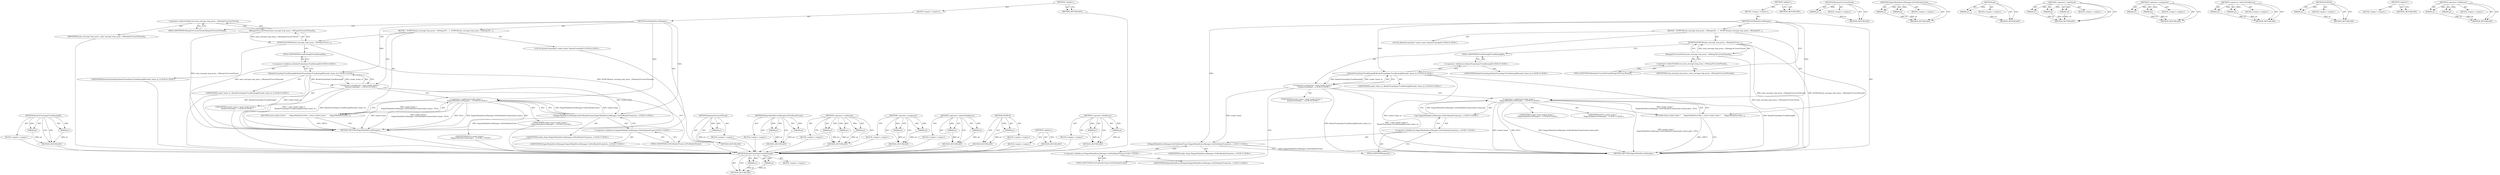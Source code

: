 digraph "&lt;operator&gt;.fieldAccess" {
vulnerable_69 [label=<(METHOD,RenderFrameImpl.FromRoutingID)>];
vulnerable_70 [label=<(PARAM,p1)>];
vulnerable_71 [label=<(PARAM,p2)>];
vulnerable_72 [label=<(BLOCK,&lt;empty&gt;,&lt;empty&gt;)>];
vulnerable_73 [label=<(METHOD_RETURN,ANY)>];
vulnerable_6 [label=<(METHOD,&lt;global&gt;)<SUB>1</SUB>>];
vulnerable_7 [label=<(BLOCK,&lt;empty&gt;,&lt;empty&gt;)<SUB>1</SUB>>];
vulnerable_8 [label=<(METHOD,GetMediaDeviceManager)<SUB>1</SUB>>];
vulnerable_9 [label=<(BLOCK,{
  DCHECK(main_message_loop_proxy_-&gt;BelongsToC...,{
  DCHECK(main_message_loop_proxy_-&gt;BelongsToC...)<SUB>1</SUB>>];
vulnerable_10 [label=<(DCHECK,DCHECK(main_message_loop_proxy_-&gt;BelongsToCurre...)<SUB>2</SUB>>];
vulnerable_11 [label=<(BelongsToCurrentThread,main_message_loop_proxy_-&gt;BelongsToCurrentThread())<SUB>2</SUB>>];
vulnerable_12 [label=<(&lt;operator&gt;.indirectFieldAccess,main_message_loop_proxy_-&gt;BelongsToCurrentThread)<SUB>2</SUB>>];
vulnerable_13 [label=<(IDENTIFIER,main_message_loop_proxy_,main_message_loop_proxy_-&gt;BelongsToCurrentThread())<SUB>2</SUB>>];
vulnerable_14 [label=<(FIELD_IDENTIFIER,BelongsToCurrentThread,BelongsToCurrentThread)<SUB>2</SUB>>];
vulnerable_15 [label="<(LOCAL,RenderFrameImpl* render_frame: RenderFrameImpl*)<SUB>4</SUB>>"];
vulnerable_16 [label="<(&lt;operator&gt;.assignment,* const render_frame =
       RenderFrameImpl::...)<SUB>4</SUB>>"];
vulnerable_17 [label="<(IDENTIFIER,render_frame,* const render_frame =
       RenderFrameImpl::...)<SUB>4</SUB>>"];
vulnerable_18 [label="<(RenderFrameImpl.FromRoutingID,RenderFrameImpl::FromRoutingID(render_frame_id_))<SUB>5</SUB>>"];
vulnerable_19 [label="<(&lt;operator&gt;.fieldAccess,RenderFrameImpl::FromRoutingID)<SUB>5</SUB>>"];
vulnerable_20 [label="<(IDENTIFIER,RenderFrameImpl,RenderFrameImpl::FromRoutingID(render_frame_id_))<SUB>5</SUB>>"];
vulnerable_21 [label=<(FIELD_IDENTIFIER,FromRoutingID,FromRoutingID)<SUB>5</SUB>>];
vulnerable_22 [label="<(IDENTIFIER,render_frame_id_,RenderFrameImpl::FromRoutingID(render_frame_id_))<SUB>5</SUB>>"];
vulnerable_23 [label=<(RETURN,return render_frame ?
      PepperMediaDeviceMa...,return render_frame ?
      PepperMediaDeviceMa...)<SUB>6</SUB>>];
vulnerable_24 [label="<(&lt;operator&gt;.conditional,render_frame ?
      PepperMediaDeviceManager::...)<SUB>6</SUB>>"];
vulnerable_25 [label="<(IDENTIFIER,render_frame,render_frame ?
      PepperMediaDeviceManager::...)<SUB>6</SUB>>"];
vulnerable_26 [label="<(PepperMediaDeviceManager.GetForRenderFrame,PepperMediaDeviceManager::GetForRenderFrame(ren...)<SUB>7</SUB>>"];
vulnerable_27 [label="<(&lt;operator&gt;.fieldAccess,PepperMediaDeviceManager::GetForRenderFrame)<SUB>7</SUB>>"];
vulnerable_28 [label="<(IDENTIFIER,PepperMediaDeviceManager,PepperMediaDeviceManager::GetForRenderFrame(ren...)<SUB>7</SUB>>"];
vulnerable_29 [label=<(FIELD_IDENTIFIER,GetForRenderFrame,GetForRenderFrame)<SUB>7</SUB>>];
vulnerable_30 [label="<(IDENTIFIER,render_frame,PepperMediaDeviceManager::GetForRenderFrame(ren...)<SUB>7</SUB>>"];
vulnerable_31 [label="<(IDENTIFIER,NULL,render_frame ?
      PepperMediaDeviceManager::...)<SUB>7</SUB>>"];
vulnerable_32 [label=<(METHOD_RETURN,PepperMediaDeviceManager)<SUB>1</SUB>>];
vulnerable_34 [label=<(METHOD_RETURN,ANY)<SUB>1</SUB>>];
vulnerable_55 [label=<(METHOD,BelongsToCurrentThread)>];
vulnerable_56 [label=<(PARAM,p1)>];
vulnerable_57 [label=<(BLOCK,&lt;empty&gt;,&lt;empty&gt;)>];
vulnerable_58 [label=<(METHOD_RETURN,ANY)>];
vulnerable_85 [label=<(METHOD,PepperMediaDeviceManager.GetForRenderFrame)>];
vulnerable_86 [label=<(PARAM,p1)>];
vulnerable_87 [label=<(PARAM,p2)>];
vulnerable_88 [label=<(BLOCK,&lt;empty&gt;,&lt;empty&gt;)>];
vulnerable_89 [label=<(METHOD_RETURN,ANY)>];
vulnerable_79 [label=<(METHOD,&lt;operator&gt;.conditional)>];
vulnerable_80 [label=<(PARAM,p1)>];
vulnerable_81 [label=<(PARAM,p2)>];
vulnerable_82 [label=<(PARAM,p3)>];
vulnerable_83 [label=<(BLOCK,&lt;empty&gt;,&lt;empty&gt;)>];
vulnerable_84 [label=<(METHOD_RETURN,ANY)>];
vulnerable_64 [label=<(METHOD,&lt;operator&gt;.assignment)>];
vulnerable_65 [label=<(PARAM,p1)>];
vulnerable_66 [label=<(PARAM,p2)>];
vulnerable_67 [label=<(BLOCK,&lt;empty&gt;,&lt;empty&gt;)>];
vulnerable_68 [label=<(METHOD_RETURN,ANY)>];
vulnerable_59 [label=<(METHOD,&lt;operator&gt;.indirectFieldAccess)>];
vulnerable_60 [label=<(PARAM,p1)>];
vulnerable_61 [label=<(PARAM,p2)>];
vulnerable_62 [label=<(BLOCK,&lt;empty&gt;,&lt;empty&gt;)>];
vulnerable_63 [label=<(METHOD_RETURN,ANY)>];
vulnerable_51 [label=<(METHOD,DCHECK)>];
vulnerable_52 [label=<(PARAM,p1)>];
vulnerable_53 [label=<(BLOCK,&lt;empty&gt;,&lt;empty&gt;)>];
vulnerable_54 [label=<(METHOD_RETURN,ANY)>];
vulnerable_45 [label=<(METHOD,&lt;global&gt;)<SUB>1</SUB>>];
vulnerable_46 [label=<(BLOCK,&lt;empty&gt;,&lt;empty&gt;)>];
vulnerable_47 [label=<(METHOD_RETURN,ANY)>];
vulnerable_74 [label=<(METHOD,&lt;operator&gt;.fieldAccess)>];
vulnerable_75 [label=<(PARAM,p1)>];
vulnerable_76 [label=<(PARAM,p2)>];
vulnerable_77 [label=<(BLOCK,&lt;empty&gt;,&lt;empty&gt;)>];
vulnerable_78 [label=<(METHOD_RETURN,ANY)>];
fixed_72 [label=<(METHOD,RenderFrameImpl.FromRoutingID)>];
fixed_73 [label=<(PARAM,p1)>];
fixed_74 [label=<(PARAM,p2)>];
fixed_75 [label=<(BLOCK,&lt;empty&gt;,&lt;empty&gt;)>];
fixed_76 [label=<(METHOD_RETURN,ANY)>];
fixed_6 [label=<(METHOD,&lt;global&gt;)<SUB>1</SUB>>];
fixed_7 [label=<(BLOCK,&lt;empty&gt;,&lt;empty&gt;)<SUB>1</SUB>>];
fixed_8 [label=<(METHOD,GetMediaDeviceManager)<SUB>1</SUB>>];
fixed_9 [label=<(BLOCK,{
  DCHECK(main_message_loop_proxy_-&gt;BelongsToC...,{
  DCHECK(main_message_loop_proxy_-&gt;BelongsToC...)<SUB>1</SUB>>];
fixed_10 [label=<(DCHECK,DCHECK(main_message_loop_proxy_-&gt;BelongsToCurre...)<SUB>2</SUB>>];
fixed_11 [label=<(BelongsToCurrentThread,main_message_loop_proxy_-&gt;BelongsToCurrentThread())<SUB>2</SUB>>];
fixed_12 [label=<(&lt;operator&gt;.indirectFieldAccess,main_message_loop_proxy_-&gt;BelongsToCurrentThread)<SUB>2</SUB>>];
fixed_13 [label=<(IDENTIFIER,main_message_loop_proxy_,main_message_loop_proxy_-&gt;BelongsToCurrentThread())<SUB>2</SUB>>];
fixed_14 [label=<(FIELD_IDENTIFIER,BelongsToCurrentThread,BelongsToCurrentThread)<SUB>2</SUB>>];
fixed_15 [label="<(LOCAL,RenderFrameImpl* render_frame: RenderFrameImpl*)<SUB>4</SUB>>"];
fixed_16 [label="<(&lt;operator&gt;.assignment,* const render_frame =
       RenderFrameImpl::...)<SUB>4</SUB>>"];
fixed_17 [label="<(IDENTIFIER,render_frame,* const render_frame =
       RenderFrameImpl::...)<SUB>4</SUB>>"];
fixed_18 [label="<(RenderFrameImpl.FromRoutingID,RenderFrameImpl::FromRoutingID(render_frame_id_))<SUB>5</SUB>>"];
fixed_19 [label="<(&lt;operator&gt;.fieldAccess,RenderFrameImpl::FromRoutingID)<SUB>5</SUB>>"];
fixed_20 [label="<(IDENTIFIER,RenderFrameImpl,RenderFrameImpl::FromRoutingID(render_frame_id_))<SUB>5</SUB>>"];
fixed_21 [label=<(FIELD_IDENTIFIER,FromRoutingID,FromRoutingID)<SUB>5</SUB>>];
fixed_22 [label="<(IDENTIFIER,render_frame_id_,RenderFrameImpl::FromRoutingID(render_frame_id_))<SUB>5</SUB>>"];
fixed_23 [label=<(RETURN,return render_frame ?
      PepperMediaDeviceMa...,return render_frame ?
      PepperMediaDeviceMa...)<SUB>6</SUB>>];
fixed_24 [label="<(&lt;operator&gt;.conditional,render_frame ?
      PepperMediaDeviceManager::...)<SUB>6</SUB>>"];
fixed_25 [label="<(IDENTIFIER,render_frame,render_frame ?
      PepperMediaDeviceManager::...)<SUB>6</SUB>>"];
fixed_26 [label="<(get,PepperMediaDeviceManager::GetForRenderFrame(ren...)<SUB>7</SUB>>"];
fixed_27 [label="<(&lt;operator&gt;.fieldAccess,PepperMediaDeviceManager::GetForRenderFrame(ren...)<SUB>7</SUB>>"];
fixed_28 [label="<(PepperMediaDeviceManager.GetForRenderFrame,PepperMediaDeviceManager::GetForRenderFrame(ren...)<SUB>7</SUB>>"];
fixed_29 [label="<(&lt;operator&gt;.fieldAccess,PepperMediaDeviceManager::GetForRenderFrame)<SUB>7</SUB>>"];
fixed_30 [label="<(IDENTIFIER,PepperMediaDeviceManager,PepperMediaDeviceManager::GetForRenderFrame(ren...)<SUB>7</SUB>>"];
fixed_31 [label=<(FIELD_IDENTIFIER,GetForRenderFrame,GetForRenderFrame)<SUB>7</SUB>>];
fixed_32 [label="<(IDENTIFIER,render_frame,PepperMediaDeviceManager::GetForRenderFrame(ren...)<SUB>7</SUB>>"];
fixed_33 [label=<(FIELD_IDENTIFIER,get,get)<SUB>7</SUB>>];
fixed_34 [label="<(IDENTIFIER,NULL,render_frame ?
      PepperMediaDeviceManager::...)<SUB>7</SUB>>"];
fixed_35 [label=<(METHOD_RETURN,PepperMediaDeviceManager)<SUB>1</SUB>>];
fixed_37 [label=<(METHOD_RETURN,ANY)<SUB>1</SUB>>];
fixed_58 [label=<(METHOD,BelongsToCurrentThread)>];
fixed_59 [label=<(PARAM,p1)>];
fixed_60 [label=<(BLOCK,&lt;empty&gt;,&lt;empty&gt;)>];
fixed_61 [label=<(METHOD_RETURN,ANY)>];
fixed_92 [label=<(METHOD,PepperMediaDeviceManager.GetForRenderFrame)>];
fixed_93 [label=<(PARAM,p1)>];
fixed_94 [label=<(PARAM,p2)>];
fixed_95 [label=<(BLOCK,&lt;empty&gt;,&lt;empty&gt;)>];
fixed_96 [label=<(METHOD_RETURN,ANY)>];
fixed_88 [label=<(METHOD,get)>];
fixed_89 [label=<(PARAM,p1)>];
fixed_90 [label=<(BLOCK,&lt;empty&gt;,&lt;empty&gt;)>];
fixed_91 [label=<(METHOD_RETURN,ANY)>];
fixed_82 [label=<(METHOD,&lt;operator&gt;.conditional)>];
fixed_83 [label=<(PARAM,p1)>];
fixed_84 [label=<(PARAM,p2)>];
fixed_85 [label=<(PARAM,p3)>];
fixed_86 [label=<(BLOCK,&lt;empty&gt;,&lt;empty&gt;)>];
fixed_87 [label=<(METHOD_RETURN,ANY)>];
fixed_67 [label=<(METHOD,&lt;operator&gt;.assignment)>];
fixed_68 [label=<(PARAM,p1)>];
fixed_69 [label=<(PARAM,p2)>];
fixed_70 [label=<(BLOCK,&lt;empty&gt;,&lt;empty&gt;)>];
fixed_71 [label=<(METHOD_RETURN,ANY)>];
fixed_62 [label=<(METHOD,&lt;operator&gt;.indirectFieldAccess)>];
fixed_63 [label=<(PARAM,p1)>];
fixed_64 [label=<(PARAM,p2)>];
fixed_65 [label=<(BLOCK,&lt;empty&gt;,&lt;empty&gt;)>];
fixed_66 [label=<(METHOD_RETURN,ANY)>];
fixed_54 [label=<(METHOD,DCHECK)>];
fixed_55 [label=<(PARAM,p1)>];
fixed_56 [label=<(BLOCK,&lt;empty&gt;,&lt;empty&gt;)>];
fixed_57 [label=<(METHOD_RETURN,ANY)>];
fixed_48 [label=<(METHOD,&lt;global&gt;)<SUB>1</SUB>>];
fixed_49 [label=<(BLOCK,&lt;empty&gt;,&lt;empty&gt;)>];
fixed_50 [label=<(METHOD_RETURN,ANY)>];
fixed_77 [label=<(METHOD,&lt;operator&gt;.fieldAccess)>];
fixed_78 [label=<(PARAM,p1)>];
fixed_79 [label=<(PARAM,p2)>];
fixed_80 [label=<(BLOCK,&lt;empty&gt;,&lt;empty&gt;)>];
fixed_81 [label=<(METHOD_RETURN,ANY)>];
vulnerable_69 -> vulnerable_70  [key=0, label="AST: "];
vulnerable_69 -> vulnerable_70  [key=1, label="DDG: "];
vulnerable_69 -> vulnerable_72  [key=0, label="AST: "];
vulnerable_69 -> vulnerable_71  [key=0, label="AST: "];
vulnerable_69 -> vulnerable_71  [key=1, label="DDG: "];
vulnerable_69 -> vulnerable_73  [key=0, label="AST: "];
vulnerable_69 -> vulnerable_73  [key=1, label="CFG: "];
vulnerable_70 -> vulnerable_73  [key=0, label="DDG: p1"];
vulnerable_71 -> vulnerable_73  [key=0, label="DDG: p2"];
vulnerable_72 -> fixed_72  [key=0];
vulnerable_73 -> fixed_72  [key=0];
vulnerable_6 -> vulnerable_7  [key=0, label="AST: "];
vulnerable_6 -> vulnerable_34  [key=0, label="AST: "];
vulnerable_6 -> vulnerable_34  [key=1, label="CFG: "];
vulnerable_7 -> vulnerable_8  [key=0, label="AST: "];
vulnerable_8 -> vulnerable_9  [key=0, label="AST: "];
vulnerable_8 -> vulnerable_32  [key=0, label="AST: "];
vulnerable_8 -> vulnerable_14  [key=0, label="CFG: "];
vulnerable_8 -> vulnerable_24  [key=0, label="DDG: "];
vulnerable_8 -> vulnerable_18  [key=0, label="DDG: "];
vulnerable_8 -> vulnerable_26  [key=0, label="DDG: "];
vulnerable_9 -> vulnerable_10  [key=0, label="AST: "];
vulnerable_9 -> vulnerable_15  [key=0, label="AST: "];
vulnerable_9 -> vulnerable_16  [key=0, label="AST: "];
vulnerable_9 -> vulnerable_23  [key=0, label="AST: "];
vulnerable_10 -> vulnerable_11  [key=0, label="AST: "];
vulnerable_10 -> vulnerable_21  [key=0, label="CFG: "];
vulnerable_10 -> vulnerable_32  [key=0, label="DDG: main_message_loop_proxy_-&gt;BelongsToCurrentThread()"];
vulnerable_10 -> vulnerable_32  [key=1, label="DDG: DCHECK(main_message_loop_proxy_-&gt;BelongsToCurrentThread())"];
vulnerable_11 -> vulnerable_12  [key=0, label="AST: "];
vulnerable_11 -> vulnerable_10  [key=0, label="CFG: "];
vulnerable_11 -> vulnerable_10  [key=1, label="DDG: main_message_loop_proxy_-&gt;BelongsToCurrentThread"];
vulnerable_11 -> vulnerable_32  [key=0, label="DDG: main_message_loop_proxy_-&gt;BelongsToCurrentThread"];
vulnerable_12 -> vulnerable_13  [key=0, label="AST: "];
vulnerable_12 -> vulnerable_14  [key=0, label="AST: "];
vulnerable_12 -> vulnerable_11  [key=0, label="CFG: "];
vulnerable_13 -> fixed_72  [key=0];
vulnerable_14 -> vulnerable_12  [key=0, label="CFG: "];
vulnerable_15 -> fixed_72  [key=0];
vulnerable_16 -> vulnerable_17  [key=0, label="AST: "];
vulnerable_16 -> vulnerable_18  [key=0, label="AST: "];
vulnerable_16 -> vulnerable_29  [key=0, label="CFG: "];
vulnerable_16 -> vulnerable_24  [key=0, label="CFG: "];
vulnerable_16 -> vulnerable_32  [key=0, label="DDG: RenderFrameImpl::FromRoutingID(render_frame_id_)"];
vulnerable_16 -> vulnerable_32  [key=1, label="DDG: * const render_frame =
       RenderFrameImpl::FromRoutingID(render_frame_id_)"];
vulnerable_16 -> vulnerable_26  [key=0, label="DDG: render_frame"];
vulnerable_17 -> fixed_72  [key=0];
vulnerable_18 -> vulnerable_19  [key=0, label="AST: "];
vulnerable_18 -> vulnerable_22  [key=0, label="AST: "];
vulnerable_18 -> vulnerable_16  [key=0, label="CFG: "];
vulnerable_18 -> vulnerable_16  [key=1, label="DDG: RenderFrameImpl::FromRoutingID"];
vulnerable_18 -> vulnerable_16  [key=2, label="DDG: render_frame_id_"];
vulnerable_18 -> vulnerable_32  [key=0, label="DDG: RenderFrameImpl::FromRoutingID"];
vulnerable_18 -> vulnerable_32  [key=1, label="DDG: render_frame_id_"];
vulnerable_19 -> vulnerable_20  [key=0, label="AST: "];
vulnerable_19 -> vulnerable_21  [key=0, label="AST: "];
vulnerable_19 -> vulnerable_18  [key=0, label="CFG: "];
vulnerable_20 -> fixed_72  [key=0];
vulnerable_21 -> vulnerable_19  [key=0, label="CFG: "];
vulnerable_22 -> fixed_72  [key=0];
vulnerable_23 -> vulnerable_24  [key=0, label="AST: "];
vulnerable_23 -> vulnerable_32  [key=0, label="CFG: "];
vulnerable_23 -> vulnerable_32  [key=1, label="DDG: &lt;RET&gt;"];
vulnerable_24 -> vulnerable_25  [key=0, label="AST: "];
vulnerable_24 -> vulnerable_26  [key=0, label="AST: "];
vulnerable_24 -> vulnerable_31  [key=0, label="AST: "];
vulnerable_24 -> vulnerable_23  [key=0, label="CFG: "];
vulnerable_24 -> vulnerable_23  [key=1, label="DDG: render_frame ?
      PepperMediaDeviceManager::GetForRenderFrame(render_frame) : NULL"];
vulnerable_24 -> vulnerable_32  [key=0, label="DDG: render_frame"];
vulnerable_24 -> vulnerable_32  [key=1, label="DDG: NULL"];
vulnerable_24 -> vulnerable_32  [key=2, label="DDG: PepperMediaDeviceManager::GetForRenderFrame(render_frame)"];
vulnerable_24 -> vulnerable_32  [key=3, label="DDG: render_frame ?
      PepperMediaDeviceManager::GetForRenderFrame(render_frame) : NULL"];
vulnerable_25 -> fixed_72  [key=0];
vulnerable_26 -> vulnerable_27  [key=0, label="AST: "];
vulnerable_26 -> vulnerable_30  [key=0, label="AST: "];
vulnerable_26 -> vulnerable_24  [key=0, label="CFG: "];
vulnerable_26 -> vulnerable_24  [key=1, label="DDG: PepperMediaDeviceManager::GetForRenderFrame"];
vulnerable_26 -> vulnerable_24  [key=2, label="DDG: render_frame"];
vulnerable_26 -> vulnerable_32  [key=0, label="DDG: PepperMediaDeviceManager::GetForRenderFrame"];
vulnerable_27 -> vulnerable_28  [key=0, label="AST: "];
vulnerable_27 -> vulnerable_29  [key=0, label="AST: "];
vulnerable_27 -> vulnerable_26  [key=0, label="CFG: "];
vulnerable_28 -> fixed_72  [key=0];
vulnerable_29 -> vulnerable_27  [key=0, label="CFG: "];
vulnerable_30 -> fixed_72  [key=0];
vulnerable_31 -> fixed_72  [key=0];
vulnerable_32 -> fixed_72  [key=0];
vulnerable_34 -> fixed_72  [key=0];
vulnerable_55 -> vulnerable_56  [key=0, label="AST: "];
vulnerable_55 -> vulnerable_56  [key=1, label="DDG: "];
vulnerable_55 -> vulnerable_57  [key=0, label="AST: "];
vulnerable_55 -> vulnerable_58  [key=0, label="AST: "];
vulnerable_55 -> vulnerable_58  [key=1, label="CFG: "];
vulnerable_56 -> vulnerable_58  [key=0, label="DDG: p1"];
vulnerable_57 -> fixed_72  [key=0];
vulnerable_58 -> fixed_72  [key=0];
vulnerable_85 -> vulnerable_86  [key=0, label="AST: "];
vulnerable_85 -> vulnerable_86  [key=1, label="DDG: "];
vulnerable_85 -> vulnerable_88  [key=0, label="AST: "];
vulnerable_85 -> vulnerable_87  [key=0, label="AST: "];
vulnerable_85 -> vulnerable_87  [key=1, label="DDG: "];
vulnerable_85 -> vulnerable_89  [key=0, label="AST: "];
vulnerable_85 -> vulnerable_89  [key=1, label="CFG: "];
vulnerable_86 -> vulnerable_89  [key=0, label="DDG: p1"];
vulnerable_87 -> vulnerable_89  [key=0, label="DDG: p2"];
vulnerable_88 -> fixed_72  [key=0];
vulnerable_89 -> fixed_72  [key=0];
vulnerable_79 -> vulnerable_80  [key=0, label="AST: "];
vulnerable_79 -> vulnerable_80  [key=1, label="DDG: "];
vulnerable_79 -> vulnerable_83  [key=0, label="AST: "];
vulnerable_79 -> vulnerable_81  [key=0, label="AST: "];
vulnerable_79 -> vulnerable_81  [key=1, label="DDG: "];
vulnerable_79 -> vulnerable_84  [key=0, label="AST: "];
vulnerable_79 -> vulnerable_84  [key=1, label="CFG: "];
vulnerable_79 -> vulnerable_82  [key=0, label="AST: "];
vulnerable_79 -> vulnerable_82  [key=1, label="DDG: "];
vulnerable_80 -> vulnerable_84  [key=0, label="DDG: p1"];
vulnerable_81 -> vulnerable_84  [key=0, label="DDG: p2"];
vulnerable_82 -> vulnerable_84  [key=0, label="DDG: p3"];
vulnerable_83 -> fixed_72  [key=0];
vulnerable_84 -> fixed_72  [key=0];
vulnerable_64 -> vulnerable_65  [key=0, label="AST: "];
vulnerable_64 -> vulnerable_65  [key=1, label="DDG: "];
vulnerable_64 -> vulnerable_67  [key=0, label="AST: "];
vulnerable_64 -> vulnerable_66  [key=0, label="AST: "];
vulnerable_64 -> vulnerable_66  [key=1, label="DDG: "];
vulnerable_64 -> vulnerable_68  [key=0, label="AST: "];
vulnerable_64 -> vulnerable_68  [key=1, label="CFG: "];
vulnerable_65 -> vulnerable_68  [key=0, label="DDG: p1"];
vulnerable_66 -> vulnerable_68  [key=0, label="DDG: p2"];
vulnerable_67 -> fixed_72  [key=0];
vulnerable_68 -> fixed_72  [key=0];
vulnerable_59 -> vulnerable_60  [key=0, label="AST: "];
vulnerable_59 -> vulnerable_60  [key=1, label="DDG: "];
vulnerable_59 -> vulnerable_62  [key=0, label="AST: "];
vulnerable_59 -> vulnerable_61  [key=0, label="AST: "];
vulnerable_59 -> vulnerable_61  [key=1, label="DDG: "];
vulnerable_59 -> vulnerable_63  [key=0, label="AST: "];
vulnerable_59 -> vulnerable_63  [key=1, label="CFG: "];
vulnerable_60 -> vulnerable_63  [key=0, label="DDG: p1"];
vulnerable_61 -> vulnerable_63  [key=0, label="DDG: p2"];
vulnerable_62 -> fixed_72  [key=0];
vulnerable_63 -> fixed_72  [key=0];
vulnerable_51 -> vulnerable_52  [key=0, label="AST: "];
vulnerable_51 -> vulnerable_52  [key=1, label="DDG: "];
vulnerable_51 -> vulnerable_53  [key=0, label="AST: "];
vulnerable_51 -> vulnerable_54  [key=0, label="AST: "];
vulnerable_51 -> vulnerable_54  [key=1, label="CFG: "];
vulnerable_52 -> vulnerable_54  [key=0, label="DDG: p1"];
vulnerable_53 -> fixed_72  [key=0];
vulnerable_54 -> fixed_72  [key=0];
vulnerable_45 -> vulnerable_46  [key=0, label="AST: "];
vulnerable_45 -> vulnerable_47  [key=0, label="AST: "];
vulnerable_45 -> vulnerable_47  [key=1, label="CFG: "];
vulnerable_46 -> fixed_72  [key=0];
vulnerable_47 -> fixed_72  [key=0];
vulnerable_74 -> vulnerable_75  [key=0, label="AST: "];
vulnerable_74 -> vulnerable_75  [key=1, label="DDG: "];
vulnerable_74 -> vulnerable_77  [key=0, label="AST: "];
vulnerable_74 -> vulnerable_76  [key=0, label="AST: "];
vulnerable_74 -> vulnerable_76  [key=1, label="DDG: "];
vulnerable_74 -> vulnerable_78  [key=0, label="AST: "];
vulnerable_74 -> vulnerable_78  [key=1, label="CFG: "];
vulnerable_75 -> vulnerable_78  [key=0, label="DDG: p1"];
vulnerable_76 -> vulnerable_78  [key=0, label="DDG: p2"];
vulnerable_77 -> fixed_72  [key=0];
vulnerable_78 -> fixed_72  [key=0];
fixed_72 -> fixed_73  [key=0, label="AST: "];
fixed_72 -> fixed_73  [key=1, label="DDG: "];
fixed_72 -> fixed_75  [key=0, label="AST: "];
fixed_72 -> fixed_74  [key=0, label="AST: "];
fixed_72 -> fixed_74  [key=1, label="DDG: "];
fixed_72 -> fixed_76  [key=0, label="AST: "];
fixed_72 -> fixed_76  [key=1, label="CFG: "];
fixed_73 -> fixed_76  [key=0, label="DDG: p1"];
fixed_74 -> fixed_76  [key=0, label="DDG: p2"];
fixed_6 -> fixed_7  [key=0, label="AST: "];
fixed_6 -> fixed_37  [key=0, label="AST: "];
fixed_6 -> fixed_37  [key=1, label="CFG: "];
fixed_7 -> fixed_8  [key=0, label="AST: "];
fixed_8 -> fixed_9  [key=0, label="AST: "];
fixed_8 -> fixed_35  [key=0, label="AST: "];
fixed_8 -> fixed_14  [key=0, label="CFG: "];
fixed_8 -> fixed_24  [key=0, label="DDG: "];
fixed_8 -> fixed_18  [key=0, label="DDG: "];
fixed_8 -> fixed_28  [key=0, label="DDG: "];
fixed_9 -> fixed_10  [key=0, label="AST: "];
fixed_9 -> fixed_15  [key=0, label="AST: "];
fixed_9 -> fixed_16  [key=0, label="AST: "];
fixed_9 -> fixed_23  [key=0, label="AST: "];
fixed_10 -> fixed_11  [key=0, label="AST: "];
fixed_10 -> fixed_21  [key=0, label="CFG: "];
fixed_10 -> fixed_35  [key=0, label="DDG: main_message_loop_proxy_-&gt;BelongsToCurrentThread()"];
fixed_10 -> fixed_35  [key=1, label="DDG: DCHECK(main_message_loop_proxy_-&gt;BelongsToCurrentThread())"];
fixed_11 -> fixed_12  [key=0, label="AST: "];
fixed_11 -> fixed_10  [key=0, label="CFG: "];
fixed_11 -> fixed_10  [key=1, label="DDG: main_message_loop_proxy_-&gt;BelongsToCurrentThread"];
fixed_11 -> fixed_35  [key=0, label="DDG: main_message_loop_proxy_-&gt;BelongsToCurrentThread"];
fixed_12 -> fixed_13  [key=0, label="AST: "];
fixed_12 -> fixed_14  [key=0, label="AST: "];
fixed_12 -> fixed_11  [key=0, label="CFG: "];
fixed_14 -> fixed_12  [key=0, label="CFG: "];
fixed_16 -> fixed_17  [key=0, label="AST: "];
fixed_16 -> fixed_18  [key=0, label="AST: "];
fixed_16 -> fixed_31  [key=0, label="CFG: "];
fixed_16 -> fixed_24  [key=0, label="CFG: "];
fixed_16 -> fixed_35  [key=0, label="DDG: RenderFrameImpl::FromRoutingID(render_frame_id_)"];
fixed_16 -> fixed_35  [key=1, label="DDG: * const render_frame =
       RenderFrameImpl::FromRoutingID(render_frame_id_)"];
fixed_16 -> fixed_28  [key=0, label="DDG: render_frame"];
fixed_18 -> fixed_19  [key=0, label="AST: "];
fixed_18 -> fixed_22  [key=0, label="AST: "];
fixed_18 -> fixed_16  [key=0, label="CFG: "];
fixed_18 -> fixed_16  [key=1, label="DDG: RenderFrameImpl::FromRoutingID"];
fixed_18 -> fixed_16  [key=2, label="DDG: render_frame_id_"];
fixed_18 -> fixed_35  [key=0, label="DDG: RenderFrameImpl::FromRoutingID"];
fixed_18 -> fixed_35  [key=1, label="DDG: render_frame_id_"];
fixed_19 -> fixed_20  [key=0, label="AST: "];
fixed_19 -> fixed_21  [key=0, label="AST: "];
fixed_19 -> fixed_18  [key=0, label="CFG: "];
fixed_21 -> fixed_19  [key=0, label="CFG: "];
fixed_23 -> fixed_24  [key=0, label="AST: "];
fixed_23 -> fixed_35  [key=0, label="CFG: "];
fixed_23 -> fixed_35  [key=1, label="DDG: &lt;RET&gt;"];
fixed_24 -> fixed_25  [key=0, label="AST: "];
fixed_24 -> fixed_26  [key=0, label="AST: "];
fixed_24 -> fixed_34  [key=0, label="AST: "];
fixed_24 -> fixed_23  [key=0, label="CFG: "];
fixed_24 -> fixed_23  [key=1, label="DDG: render_frame ?
      PepperMediaDeviceManager::GetForRenderFrame(render_frame).get() : NULL"];
fixed_24 -> fixed_35  [key=0, label="DDG: render_frame"];
fixed_24 -> fixed_35  [key=1, label="DDG: NULL"];
fixed_24 -> fixed_35  [key=2, label="DDG: PepperMediaDeviceManager::GetForRenderFrame(render_frame).get()"];
fixed_24 -> fixed_35  [key=3, label="DDG: render_frame ?
      PepperMediaDeviceManager::GetForRenderFrame(render_frame).get() : NULL"];
fixed_26 -> fixed_27  [key=0, label="AST: "];
fixed_26 -> fixed_24  [key=0, label="CFG: "];
fixed_26 -> fixed_24  [key=1, label="DDG: PepperMediaDeviceManager::GetForRenderFrame(render_frame).get"];
fixed_27 -> fixed_28  [key=0, label="AST: "];
fixed_27 -> fixed_33  [key=0, label="AST: "];
fixed_27 -> fixed_26  [key=0, label="CFG: "];
fixed_28 -> fixed_29  [key=0, label="AST: "];
fixed_28 -> fixed_32  [key=0, label="AST: "];
fixed_28 -> fixed_33  [key=0, label="CFG: "];
fixed_28 -> fixed_35  [key=0, label="DDG: PepperMediaDeviceManager::GetForRenderFrame"];
fixed_29 -> fixed_30  [key=0, label="AST: "];
fixed_29 -> fixed_31  [key=0, label="AST: "];
fixed_29 -> fixed_28  [key=0, label="CFG: "];
fixed_31 -> fixed_29  [key=0, label="CFG: "];
fixed_33 -> fixed_27  [key=0, label="CFG: "];
fixed_58 -> fixed_59  [key=0, label="AST: "];
fixed_58 -> fixed_59  [key=1, label="DDG: "];
fixed_58 -> fixed_60  [key=0, label="AST: "];
fixed_58 -> fixed_61  [key=0, label="AST: "];
fixed_58 -> fixed_61  [key=1, label="CFG: "];
fixed_59 -> fixed_61  [key=0, label="DDG: p1"];
fixed_92 -> fixed_93  [key=0, label="AST: "];
fixed_92 -> fixed_93  [key=1, label="DDG: "];
fixed_92 -> fixed_95  [key=0, label="AST: "];
fixed_92 -> fixed_94  [key=0, label="AST: "];
fixed_92 -> fixed_94  [key=1, label="DDG: "];
fixed_92 -> fixed_96  [key=0, label="AST: "];
fixed_92 -> fixed_96  [key=1, label="CFG: "];
fixed_93 -> fixed_96  [key=0, label="DDG: p1"];
fixed_94 -> fixed_96  [key=0, label="DDG: p2"];
fixed_88 -> fixed_89  [key=0, label="AST: "];
fixed_88 -> fixed_89  [key=1, label="DDG: "];
fixed_88 -> fixed_90  [key=0, label="AST: "];
fixed_88 -> fixed_91  [key=0, label="AST: "];
fixed_88 -> fixed_91  [key=1, label="CFG: "];
fixed_89 -> fixed_91  [key=0, label="DDG: p1"];
fixed_82 -> fixed_83  [key=0, label="AST: "];
fixed_82 -> fixed_83  [key=1, label="DDG: "];
fixed_82 -> fixed_86  [key=0, label="AST: "];
fixed_82 -> fixed_84  [key=0, label="AST: "];
fixed_82 -> fixed_84  [key=1, label="DDG: "];
fixed_82 -> fixed_87  [key=0, label="AST: "];
fixed_82 -> fixed_87  [key=1, label="CFG: "];
fixed_82 -> fixed_85  [key=0, label="AST: "];
fixed_82 -> fixed_85  [key=1, label="DDG: "];
fixed_83 -> fixed_87  [key=0, label="DDG: p1"];
fixed_84 -> fixed_87  [key=0, label="DDG: p2"];
fixed_85 -> fixed_87  [key=0, label="DDG: p3"];
fixed_67 -> fixed_68  [key=0, label="AST: "];
fixed_67 -> fixed_68  [key=1, label="DDG: "];
fixed_67 -> fixed_70  [key=0, label="AST: "];
fixed_67 -> fixed_69  [key=0, label="AST: "];
fixed_67 -> fixed_69  [key=1, label="DDG: "];
fixed_67 -> fixed_71  [key=0, label="AST: "];
fixed_67 -> fixed_71  [key=1, label="CFG: "];
fixed_68 -> fixed_71  [key=0, label="DDG: p1"];
fixed_69 -> fixed_71  [key=0, label="DDG: p2"];
fixed_62 -> fixed_63  [key=0, label="AST: "];
fixed_62 -> fixed_63  [key=1, label="DDG: "];
fixed_62 -> fixed_65  [key=0, label="AST: "];
fixed_62 -> fixed_64  [key=0, label="AST: "];
fixed_62 -> fixed_64  [key=1, label="DDG: "];
fixed_62 -> fixed_66  [key=0, label="AST: "];
fixed_62 -> fixed_66  [key=1, label="CFG: "];
fixed_63 -> fixed_66  [key=0, label="DDG: p1"];
fixed_64 -> fixed_66  [key=0, label="DDG: p2"];
fixed_54 -> fixed_55  [key=0, label="AST: "];
fixed_54 -> fixed_55  [key=1, label="DDG: "];
fixed_54 -> fixed_56  [key=0, label="AST: "];
fixed_54 -> fixed_57  [key=0, label="AST: "];
fixed_54 -> fixed_57  [key=1, label="CFG: "];
fixed_55 -> fixed_57  [key=0, label="DDG: p1"];
fixed_48 -> fixed_49  [key=0, label="AST: "];
fixed_48 -> fixed_50  [key=0, label="AST: "];
fixed_48 -> fixed_50  [key=1, label="CFG: "];
fixed_77 -> fixed_78  [key=0, label="AST: "];
fixed_77 -> fixed_78  [key=1, label="DDG: "];
fixed_77 -> fixed_80  [key=0, label="AST: "];
fixed_77 -> fixed_79  [key=0, label="AST: "];
fixed_77 -> fixed_79  [key=1, label="DDG: "];
fixed_77 -> fixed_81  [key=0, label="AST: "];
fixed_77 -> fixed_81  [key=1, label="CFG: "];
fixed_78 -> fixed_81  [key=0, label="DDG: p1"];
fixed_79 -> fixed_81  [key=0, label="DDG: p2"];
}
